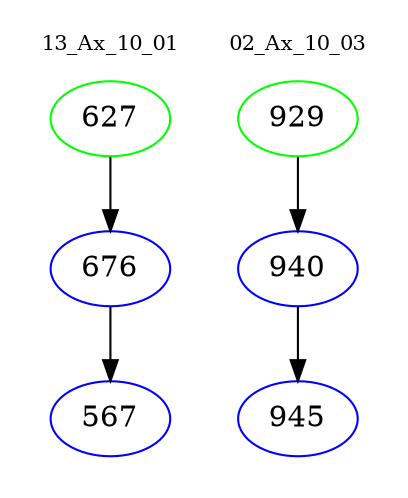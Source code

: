 digraph{
subgraph cluster_0 {
color = white
label = "13_Ax_10_01";
fontsize=10;
T0_627 [label="627", color="green"]
T0_627 -> T0_676 [color="black"]
T0_676 [label="676", color="blue"]
T0_676 -> T0_567 [color="black"]
T0_567 [label="567", color="blue"]
}
subgraph cluster_1 {
color = white
label = "02_Ax_10_03";
fontsize=10;
T1_929 [label="929", color="green"]
T1_929 -> T1_940 [color="black"]
T1_940 [label="940", color="blue"]
T1_940 -> T1_945 [color="black"]
T1_945 [label="945", color="blue"]
}
}
